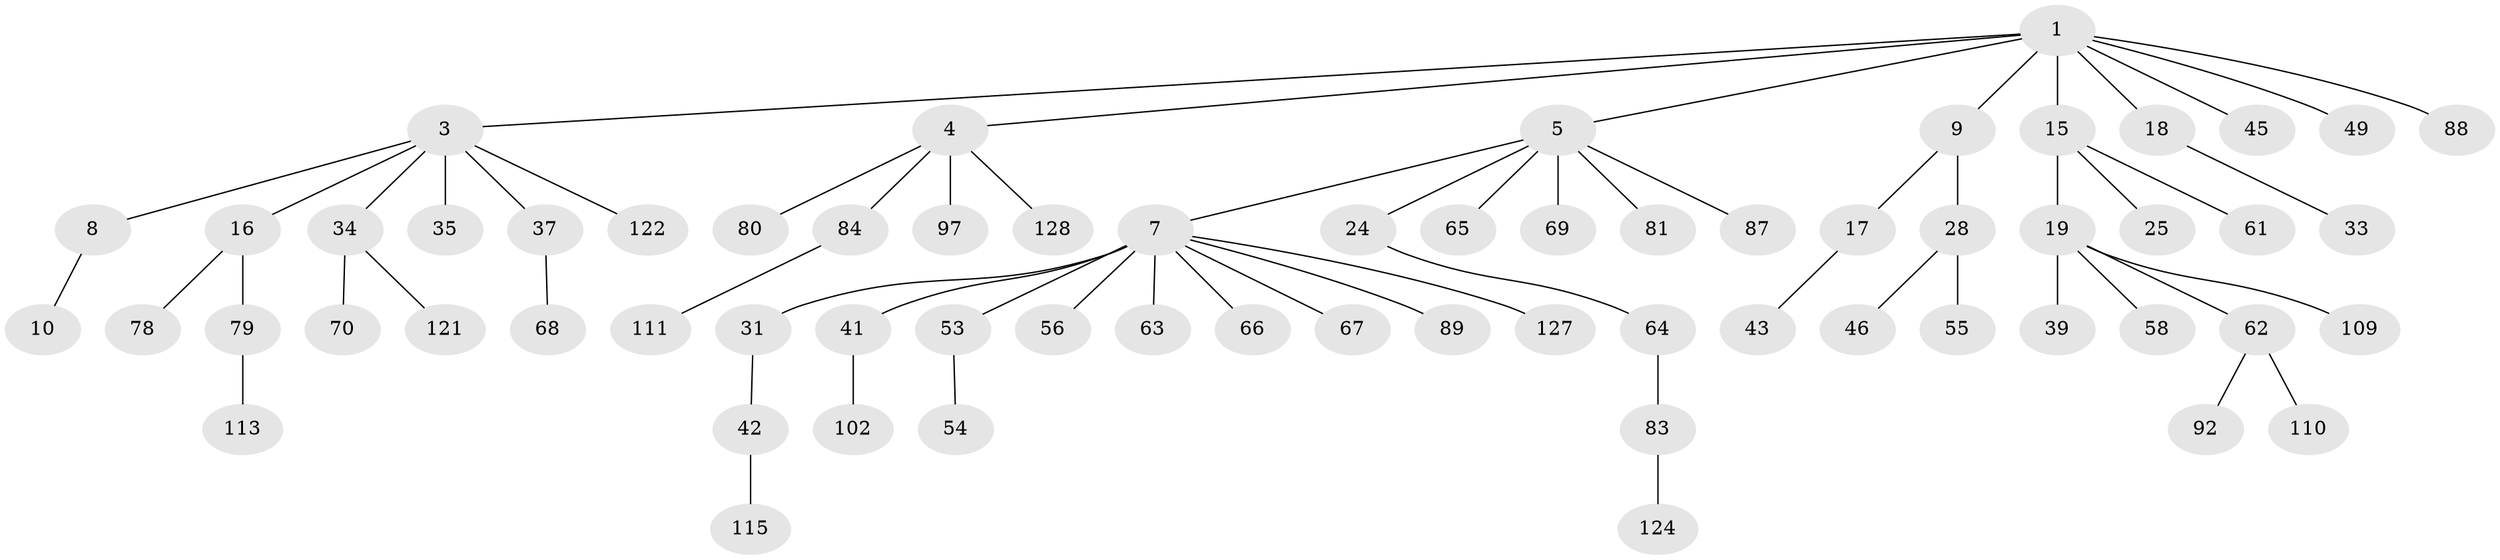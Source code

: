// original degree distribution, {7: 0.007692307692307693, 4: 0.038461538461538464, 6: 0.023076923076923078, 3: 0.17692307692307693, 5: 0.03076923076923077, 2: 0.23076923076923078, 1: 0.49230769230769234}
// Generated by graph-tools (version 1.1) at 2025/15/03/09/25 04:15:24]
// undirected, 65 vertices, 64 edges
graph export_dot {
graph [start="1"]
  node [color=gray90,style=filled];
  1 [super="+2"];
  3 [super="+6"];
  4 [super="+12"];
  5 [super="+52+48"];
  7 [super="+14+22+13+29"];
  8;
  9 [super="+11"];
  10;
  15 [super="+94+103+32"];
  16 [super="+21+30+60"];
  17 [super="+27"];
  18 [super="+75"];
  19 [super="+20"];
  24;
  25 [super="+47"];
  28;
  31 [super="+73"];
  33;
  34 [super="+76+57"];
  35 [super="+50"];
  37 [super="+71+82"];
  39;
  41;
  42;
  43;
  45 [super="+72"];
  46;
  49 [super="+85"];
  53 [super="+101"];
  54;
  55;
  56 [super="+108"];
  58;
  61;
  62;
  63;
  64;
  65;
  66 [super="+100"];
  67;
  68;
  69;
  70 [super="+107"];
  78 [super="+118+95"];
  79;
  80;
  81;
  83;
  84;
  87;
  88 [super="+104"];
  89 [super="+117"];
  92;
  97;
  102 [super="+130"];
  109;
  110;
  111;
  113;
  115;
  121;
  122;
  124;
  127;
  128;
  1 -- 4;
  1 -- 5;
  1 -- 15;
  1 -- 18;
  1 -- 49;
  1 -- 88;
  1 -- 3;
  1 -- 45;
  1 -- 9;
  3 -- 8;
  3 -- 16;
  3 -- 35;
  3 -- 122;
  3 -- 34;
  3 -- 37;
  4 -- 128;
  4 -- 80;
  4 -- 97;
  4 -- 84;
  5 -- 7;
  5 -- 24;
  5 -- 81;
  5 -- 65;
  5 -- 69;
  5 -- 87;
  7 -- 89;
  7 -- 127;
  7 -- 67;
  7 -- 41;
  7 -- 31;
  7 -- 63;
  7 -- 56;
  7 -- 66;
  7 -- 53;
  8 -- 10;
  9 -- 28;
  9 -- 17;
  15 -- 19;
  15 -- 25;
  15 -- 61;
  16 -- 79;
  16 -- 78;
  17 -- 43;
  18 -- 33;
  19 -- 39;
  19 -- 62;
  19 -- 109;
  19 -- 58;
  24 -- 64;
  28 -- 46;
  28 -- 55;
  31 -- 42;
  34 -- 121;
  34 -- 70;
  37 -- 68;
  41 -- 102;
  42 -- 115;
  53 -- 54;
  62 -- 92;
  62 -- 110;
  64 -- 83;
  79 -- 113;
  83 -- 124;
  84 -- 111;
}
